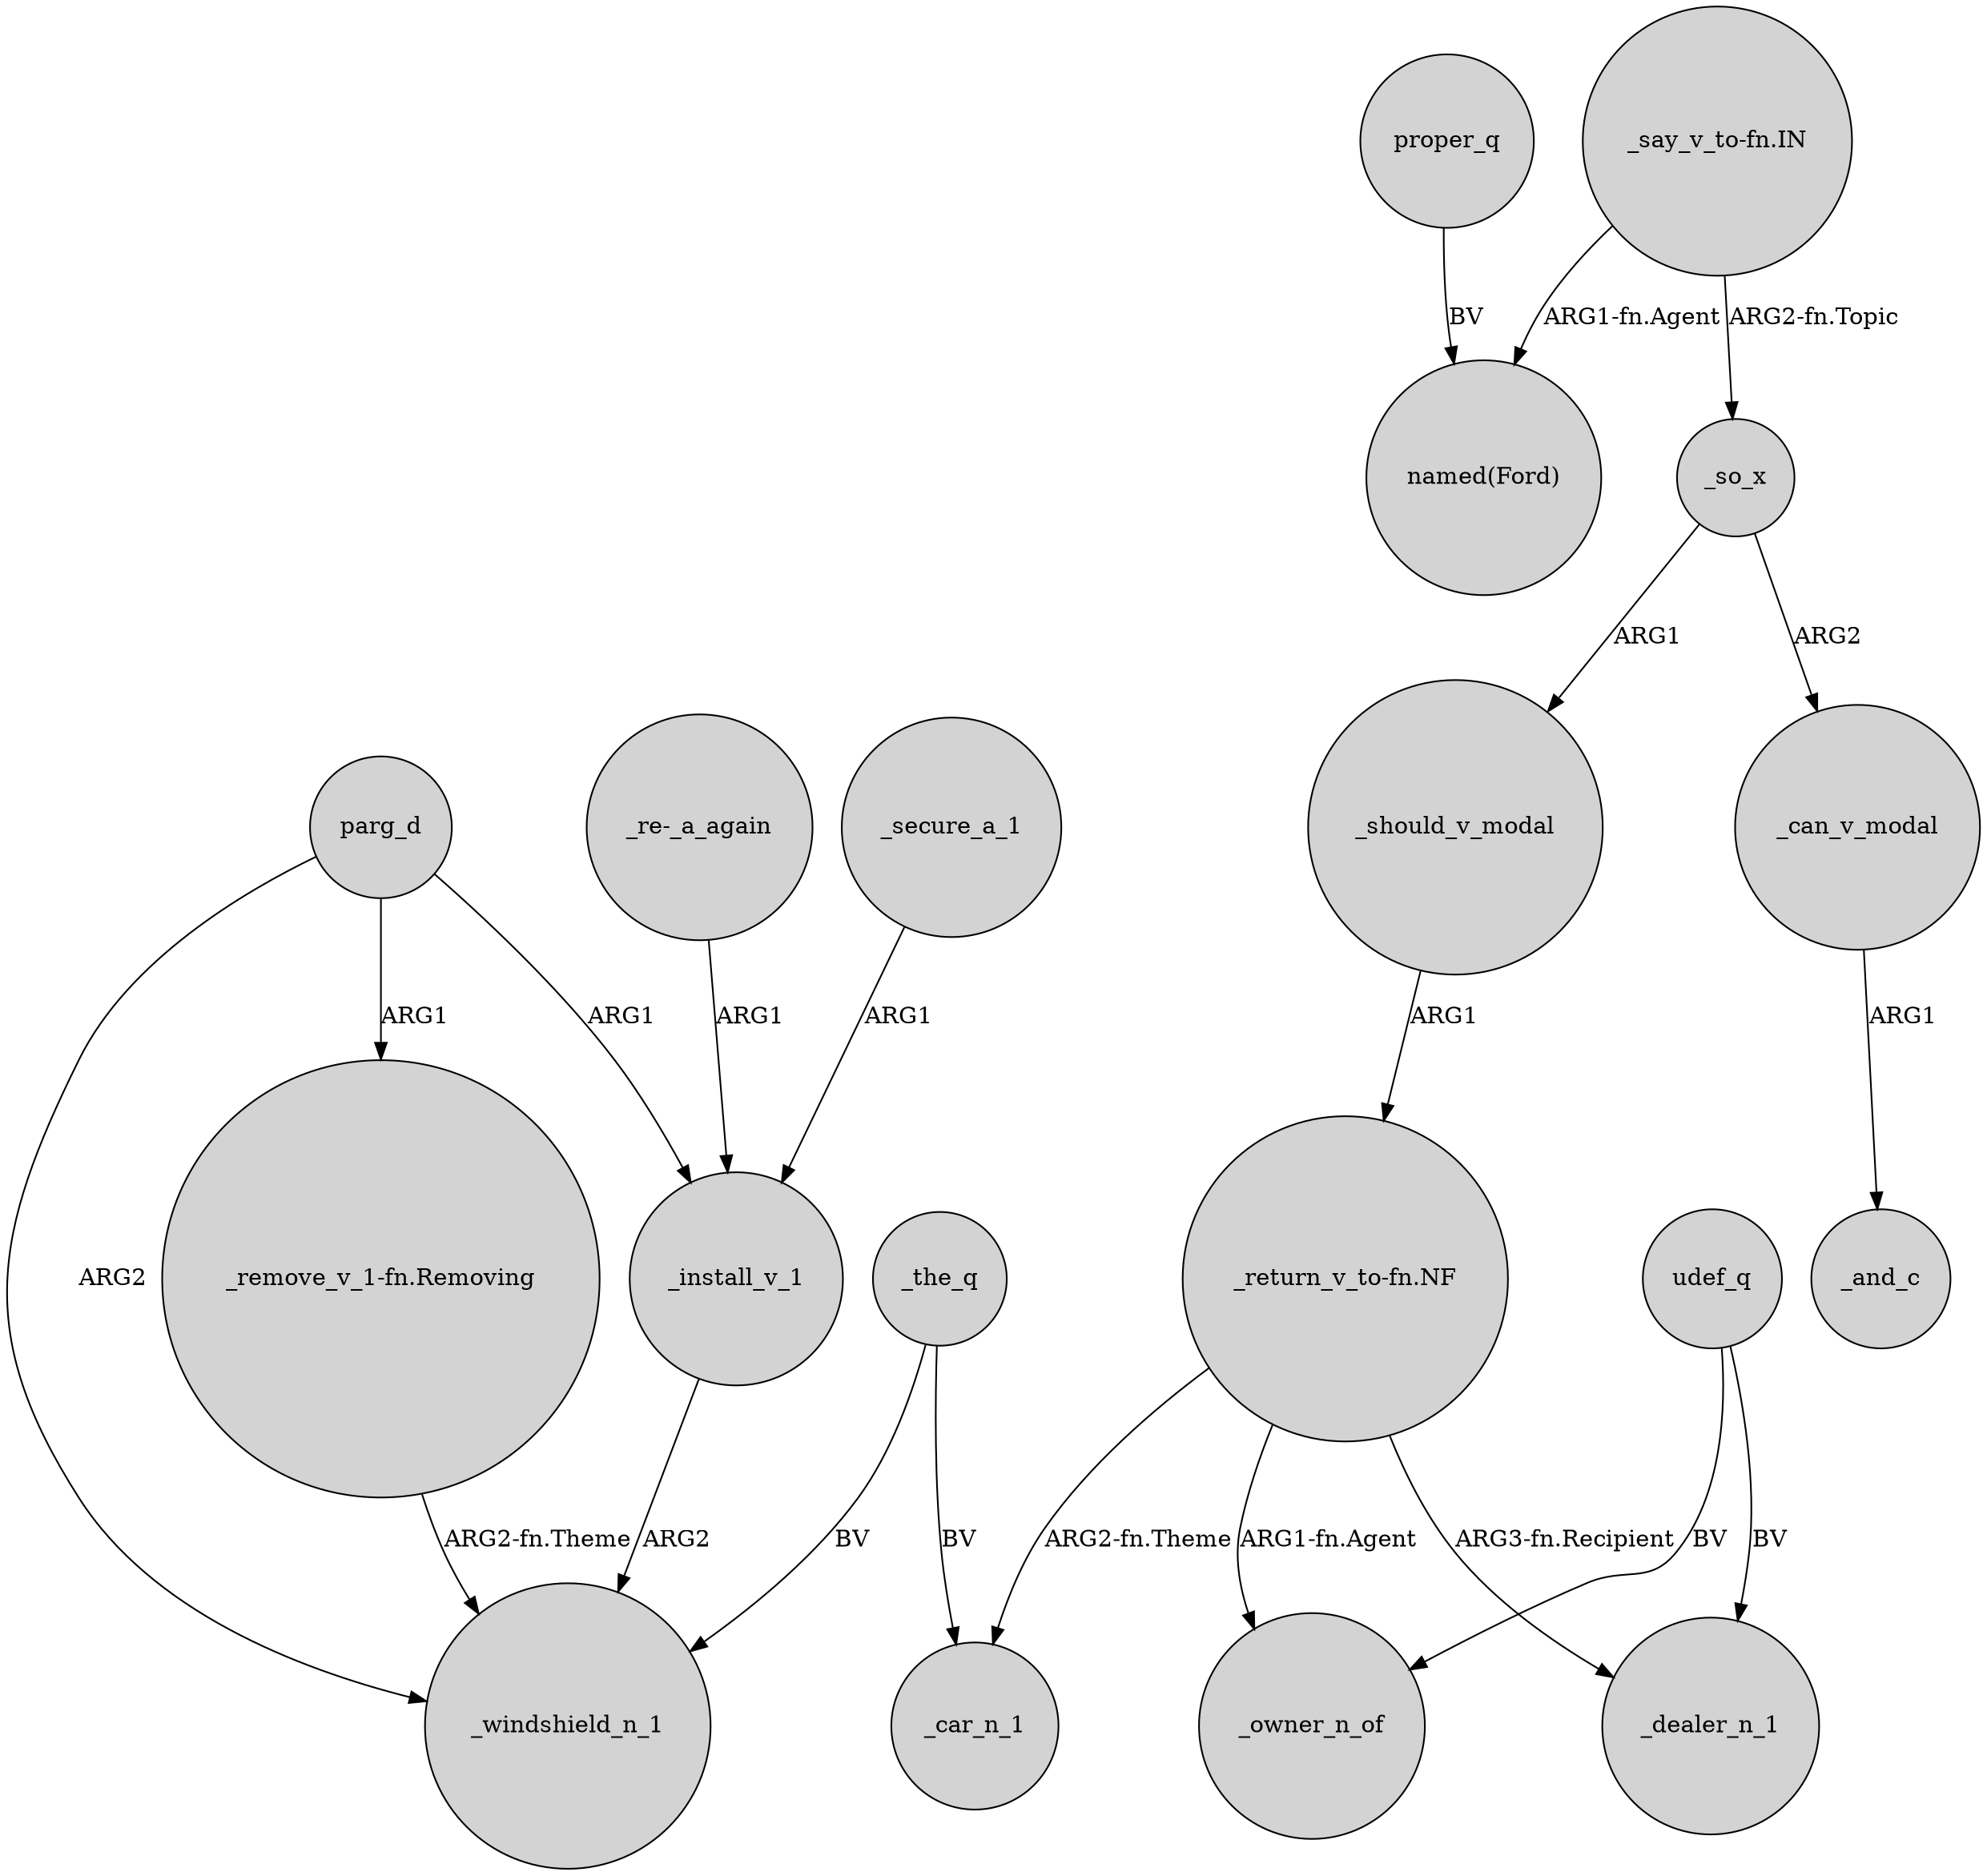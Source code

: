 digraph {
	node [shape=circle style=filled]
	"_say_v_to-fn.IN" -> "named(Ford)" [label="ARG1-fn.Agent"]
	_secure_a_1 -> _install_v_1 [label=ARG1]
	parg_d -> _windshield_n_1 [label=ARG2]
	"_re-_a_again" -> _install_v_1 [label=ARG1]
	_the_q -> _car_n_1 [label=BV]
	parg_d -> _install_v_1 [label=ARG1]
	_so_x -> _should_v_modal [label=ARG1]
	"_remove_v_1-fn.Removing" -> _windshield_n_1 [label="ARG2-fn.Theme"]
	parg_d -> "_remove_v_1-fn.Removing" [label=ARG1]
	"_say_v_to-fn.IN" -> _so_x [label="ARG2-fn.Topic"]
	_install_v_1 -> _windshield_n_1 [label=ARG2]
	"_return_v_to-fn.NF" -> _owner_n_of [label="ARG1-fn.Agent"]
	"_return_v_to-fn.NF" -> _dealer_n_1 [label="ARG3-fn.Recipient"]
	"_return_v_to-fn.NF" -> _car_n_1 [label="ARG2-fn.Theme"]
	_should_v_modal -> "_return_v_to-fn.NF" [label=ARG1]
	proper_q -> "named(Ford)" [label=BV]
	udef_q -> _owner_n_of [label=BV]
	_can_v_modal -> _and_c [label=ARG1]
	udef_q -> _dealer_n_1 [label=BV]
	_so_x -> _can_v_modal [label=ARG2]
	_the_q -> _windshield_n_1 [label=BV]
}
